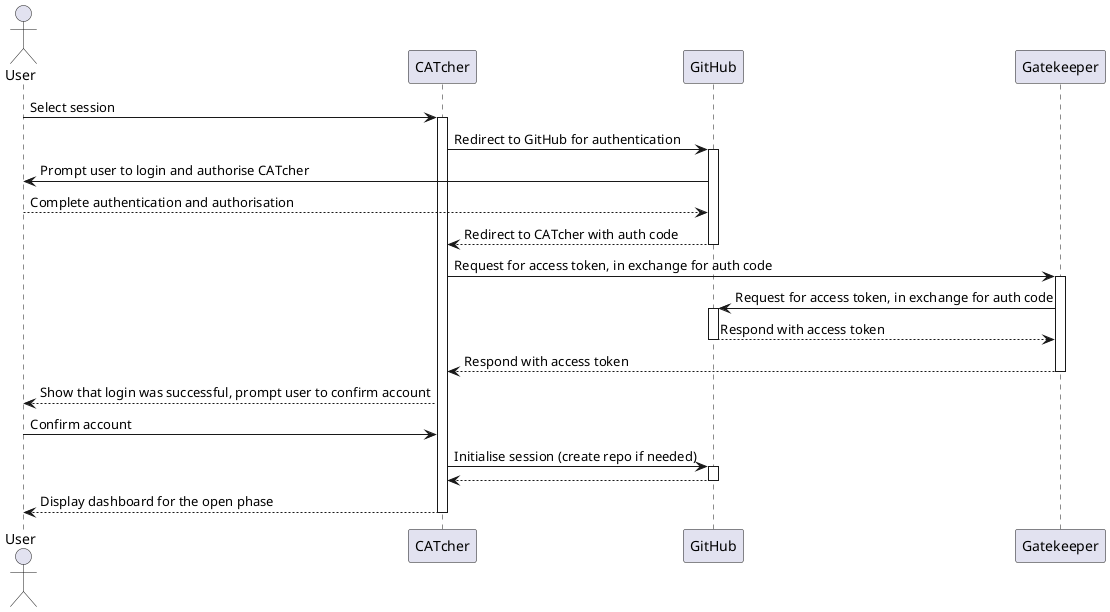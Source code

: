 @startuml
Actor User
Participant CATcher

User -> CATcher: Select session

activate CATcher

CATcher -> GitHub: Redirect to GitHub for authentication
activate GitHub

GitHub -> User: Prompt user to login and authorise CATcher
User --> GitHub: Complete authentication and authorisation

GitHub --> CATcher: Redirect to CATcher with auth code
deactivate GitHub

CATcher -> Gatekeeper: Request for access token, in exchange for auth code

activate Gatekeeper
Gatekeeper -> GitHub: Request for access token, in exchange for auth code
activate GitHub
GitHub --> Gatekeeper: Respond with access token
deactivate GitHub

Gatekeeper --> CATcher: Respond with access token
deactivate Gatekeeper

CATcher --> User: Show that login was successful, prompt user to confirm account
User -> CATcher: Confirm account
CATcher -> GitHub: Initialise session (create repo if needed)
activate GitHub
GitHub --> CATcher
deactivate GitHub
CATcher --> User: Display dashboard for the open phase
deactivate CATcher
deactivate User
@enduml
